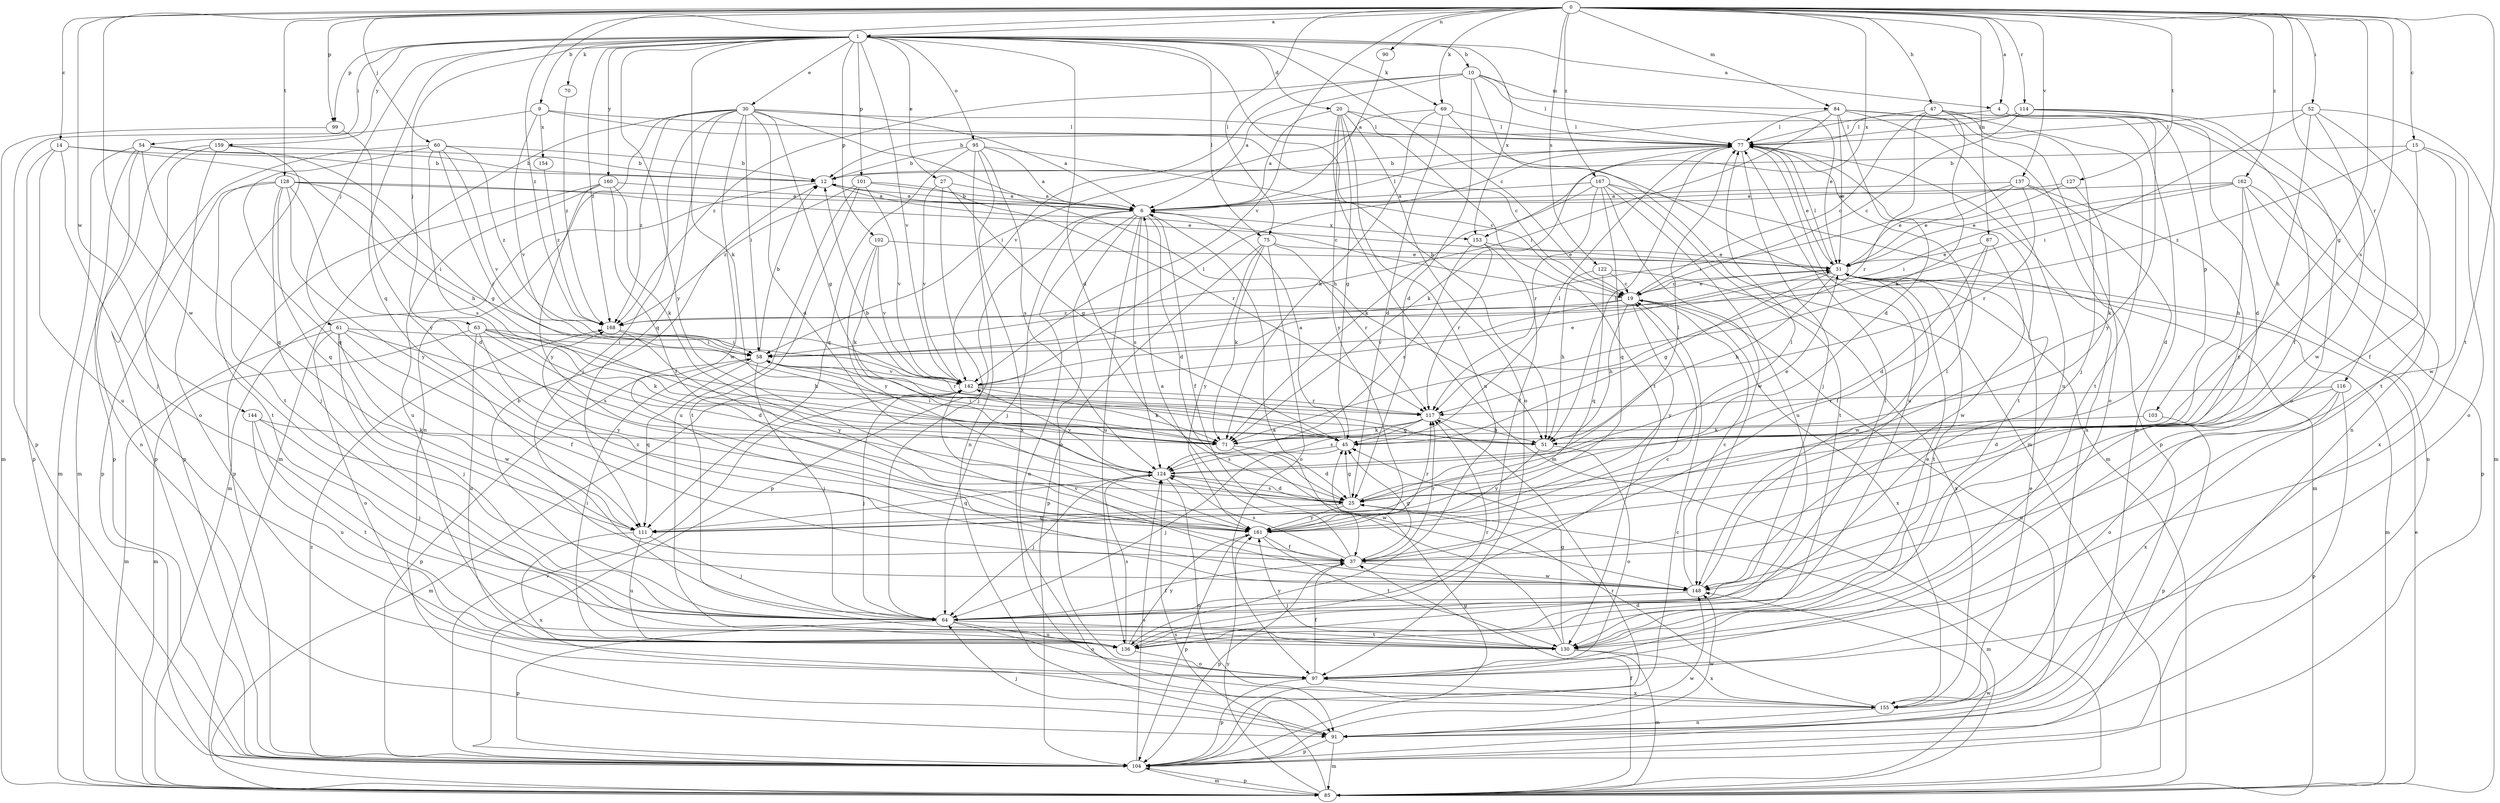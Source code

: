 strict digraph  {
0;
1;
4;
6;
9;
10;
12;
14;
15;
19;
20;
25;
27;
30;
31;
37;
45;
47;
51;
52;
54;
58;
60;
61;
63;
64;
69;
70;
71;
75;
77;
84;
85;
87;
90;
91;
95;
97;
99;
101;
102;
103;
104;
111;
114;
116;
117;
122;
124;
127;
128;
130;
136;
137;
142;
144;
148;
153;
154;
155;
159;
160;
161;
162;
167;
168;
0 -> 1  [label=a];
0 -> 4  [label=a];
0 -> 9  [label=b];
0 -> 14  [label=c];
0 -> 15  [label=c];
0 -> 45  [label=g];
0 -> 47  [label=h];
0 -> 52  [label=i];
0 -> 60  [label=j];
0 -> 69  [label=k];
0 -> 75  [label=l];
0 -> 84  [label=m];
0 -> 87  [label=n];
0 -> 90  [label=n];
0 -> 99  [label=p];
0 -> 114  [label=r];
0 -> 116  [label=r];
0 -> 122  [label=s];
0 -> 124  [label=s];
0 -> 127  [label=t];
0 -> 128  [label=t];
0 -> 130  [label=t];
0 -> 137  [label=v];
0 -> 142  [label=v];
0 -> 144  [label=w];
0 -> 148  [label=w];
0 -> 153  [label=x];
0 -> 162  [label=z];
0 -> 167  [label=z];
0 -> 168  [label=z];
1 -> 4  [label=a];
1 -> 10  [label=b];
1 -> 19  [label=c];
1 -> 20  [label=d];
1 -> 25  [label=d];
1 -> 27  [label=e];
1 -> 30  [label=e];
1 -> 51  [label=h];
1 -> 54  [label=i];
1 -> 61  [label=j];
1 -> 63  [label=j];
1 -> 69  [label=k];
1 -> 70  [label=k];
1 -> 71  [label=k];
1 -> 75  [label=l];
1 -> 95  [label=o];
1 -> 99  [label=p];
1 -> 101  [label=p];
1 -> 102  [label=p];
1 -> 111  [label=q];
1 -> 142  [label=v];
1 -> 153  [label=x];
1 -> 159  [label=y];
1 -> 160  [label=y];
1 -> 161  [label=y];
1 -> 168  [label=z];
4 -> 77  [label=l];
4 -> 91  [label=n];
4 -> 103  [label=p];
4 -> 161  [label=y];
6 -> 12  [label=b];
6 -> 25  [label=d];
6 -> 37  [label=f];
6 -> 64  [label=j];
6 -> 77  [label=l];
6 -> 91  [label=n];
6 -> 97  [label=o];
6 -> 104  [label=p];
6 -> 124  [label=s];
6 -> 136  [label=u];
6 -> 153  [label=x];
9 -> 19  [label=c];
9 -> 77  [label=l];
9 -> 104  [label=p];
9 -> 142  [label=v];
9 -> 154  [label=x];
10 -> 6  [label=a];
10 -> 25  [label=d];
10 -> 31  [label=e];
10 -> 77  [label=l];
10 -> 84  [label=m];
10 -> 85  [label=m];
10 -> 142  [label=v];
10 -> 168  [label=z];
12 -> 6  [label=a];
12 -> 19  [label=c];
12 -> 85  [label=m];
14 -> 12  [label=b];
14 -> 51  [label=h];
14 -> 64  [label=j];
14 -> 104  [label=p];
14 -> 136  [label=u];
15 -> 12  [label=b];
15 -> 37  [label=f];
15 -> 97  [label=o];
15 -> 148  [label=w];
15 -> 168  [label=z];
19 -> 31  [label=e];
19 -> 51  [label=h];
19 -> 91  [label=n];
19 -> 142  [label=v];
19 -> 155  [label=x];
19 -> 161  [label=y];
19 -> 168  [label=z];
20 -> 6  [label=a];
20 -> 45  [label=g];
20 -> 77  [label=l];
20 -> 85  [label=m];
20 -> 97  [label=o];
20 -> 130  [label=t];
20 -> 136  [label=u];
20 -> 161  [label=y];
25 -> 45  [label=g];
25 -> 77  [label=l];
25 -> 85  [label=m];
25 -> 111  [label=q];
25 -> 124  [label=s];
25 -> 161  [label=y];
27 -> 6  [label=a];
27 -> 45  [label=g];
27 -> 64  [label=j];
27 -> 142  [label=v];
30 -> 6  [label=a];
30 -> 25  [label=d];
30 -> 45  [label=g];
30 -> 51  [label=h];
30 -> 58  [label=i];
30 -> 64  [label=j];
30 -> 77  [label=l];
30 -> 85  [label=m];
30 -> 91  [label=n];
30 -> 111  [label=q];
30 -> 148  [label=w];
30 -> 168  [label=z];
31 -> 19  [label=c];
31 -> 45  [label=g];
31 -> 51  [label=h];
31 -> 77  [label=l];
31 -> 85  [label=m];
31 -> 130  [label=t];
31 -> 148  [label=w];
37 -> 6  [label=a];
37 -> 45  [label=g];
37 -> 104  [label=p];
37 -> 117  [label=r];
37 -> 124  [label=s];
37 -> 148  [label=w];
37 -> 168  [label=z];
45 -> 6  [label=a];
45 -> 58  [label=i];
45 -> 64  [label=j];
45 -> 77  [label=l];
45 -> 124  [label=s];
47 -> 19  [label=c];
47 -> 64  [label=j];
47 -> 71  [label=k];
47 -> 77  [label=l];
47 -> 91  [label=n];
47 -> 117  [label=r];
47 -> 130  [label=t];
51 -> 12  [label=b];
51 -> 97  [label=o];
51 -> 161  [label=y];
52 -> 51  [label=h];
52 -> 58  [label=i];
52 -> 77  [label=l];
52 -> 85  [label=m];
52 -> 130  [label=t];
52 -> 148  [label=w];
54 -> 12  [label=b];
54 -> 45  [label=g];
54 -> 85  [label=m];
54 -> 91  [label=n];
54 -> 104  [label=p];
54 -> 111  [label=q];
58 -> 12  [label=b];
58 -> 64  [label=j];
58 -> 104  [label=p];
58 -> 111  [label=q];
58 -> 117  [label=r];
58 -> 142  [label=v];
60 -> 12  [label=b];
60 -> 104  [label=p];
60 -> 111  [label=q];
60 -> 117  [label=r];
60 -> 124  [label=s];
60 -> 142  [label=v];
60 -> 168  [label=z];
61 -> 37  [label=f];
61 -> 58  [label=i];
61 -> 64  [label=j];
61 -> 85  [label=m];
61 -> 97  [label=o];
61 -> 124  [label=s];
61 -> 148  [label=w];
63 -> 25  [label=d];
63 -> 51  [label=h];
63 -> 58  [label=i];
63 -> 71  [label=k];
63 -> 85  [label=m];
63 -> 136  [label=u];
63 -> 161  [label=y];
64 -> 12  [label=b];
64 -> 19  [label=c];
64 -> 37  [label=f];
64 -> 97  [label=o];
64 -> 104  [label=p];
64 -> 130  [label=t];
64 -> 136  [label=u];
69 -> 25  [label=d];
69 -> 58  [label=i];
69 -> 71  [label=k];
69 -> 77  [label=l];
69 -> 85  [label=m];
70 -> 168  [label=z];
71 -> 25  [label=d];
71 -> 58  [label=i];
71 -> 148  [label=w];
75 -> 31  [label=e];
75 -> 71  [label=k];
75 -> 97  [label=o];
75 -> 104  [label=p];
75 -> 117  [label=r];
75 -> 161  [label=y];
77 -> 12  [label=b];
77 -> 31  [label=e];
77 -> 51  [label=h];
77 -> 64  [label=j];
77 -> 71  [label=k];
77 -> 130  [label=t];
77 -> 136  [label=u];
77 -> 155  [label=x];
84 -> 25  [label=d];
84 -> 31  [label=e];
84 -> 58  [label=i];
84 -> 77  [label=l];
84 -> 97  [label=o];
84 -> 104  [label=p];
84 -> 136  [label=u];
85 -> 31  [label=e];
85 -> 37  [label=f];
85 -> 104  [label=p];
85 -> 124  [label=s];
85 -> 148  [label=w];
85 -> 161  [label=y];
87 -> 25  [label=d];
87 -> 31  [label=e];
87 -> 37  [label=f];
87 -> 148  [label=w];
90 -> 6  [label=a];
91 -> 64  [label=j];
91 -> 85  [label=m];
91 -> 104  [label=p];
91 -> 148  [label=w];
95 -> 6  [label=a];
95 -> 12  [label=b];
95 -> 19  [label=c];
95 -> 91  [label=n];
95 -> 111  [label=q];
95 -> 124  [label=s];
95 -> 155  [label=x];
97 -> 37  [label=f];
97 -> 104  [label=p];
97 -> 155  [label=x];
99 -> 85  [label=m];
99 -> 161  [label=y];
101 -> 6  [label=a];
101 -> 117  [label=r];
101 -> 130  [label=t];
101 -> 136  [label=u];
101 -> 142  [label=v];
101 -> 168  [label=z];
102 -> 31  [label=e];
102 -> 71  [label=k];
102 -> 142  [label=v];
102 -> 161  [label=y];
103 -> 71  [label=k];
103 -> 104  [label=p];
104 -> 19  [label=c];
104 -> 45  [label=g];
104 -> 85  [label=m];
104 -> 117  [label=r];
104 -> 124  [label=s];
104 -> 142  [label=v];
104 -> 148  [label=w];
104 -> 168  [label=z];
111 -> 64  [label=j];
111 -> 136  [label=u];
111 -> 155  [label=x];
114 -> 12  [label=b];
114 -> 19  [label=c];
114 -> 25  [label=d];
114 -> 37  [label=f];
114 -> 77  [label=l];
114 -> 97  [label=o];
116 -> 25  [label=d];
116 -> 97  [label=o];
116 -> 104  [label=p];
116 -> 117  [label=r];
116 -> 155  [label=x];
117 -> 45  [label=g];
117 -> 51  [label=h];
117 -> 71  [label=k];
117 -> 124  [label=s];
122 -> 19  [label=c];
122 -> 51  [label=h];
122 -> 111  [label=q];
122 -> 155  [label=x];
124 -> 25  [label=d];
124 -> 31  [label=e];
124 -> 64  [label=j];
124 -> 91  [label=n];
124 -> 111  [label=q];
124 -> 142  [label=v];
127 -> 6  [label=a];
127 -> 31  [label=e];
127 -> 71  [label=k];
128 -> 6  [label=a];
128 -> 25  [label=d];
128 -> 31  [label=e];
128 -> 58  [label=i];
128 -> 64  [label=j];
128 -> 104  [label=p];
128 -> 111  [label=q];
128 -> 130  [label=t];
128 -> 161  [label=y];
130 -> 6  [label=a];
130 -> 45  [label=g];
130 -> 85  [label=m];
130 -> 155  [label=x];
130 -> 161  [label=y];
136 -> 31  [label=e];
136 -> 58  [label=i];
136 -> 77  [label=l];
136 -> 97  [label=o];
136 -> 117  [label=r];
136 -> 124  [label=s];
136 -> 161  [label=y];
137 -> 6  [label=a];
137 -> 25  [label=d];
137 -> 31  [label=e];
137 -> 58  [label=i];
137 -> 117  [label=r];
137 -> 161  [label=y];
142 -> 31  [label=e];
142 -> 64  [label=j];
142 -> 71  [label=k];
142 -> 77  [label=l];
142 -> 85  [label=m];
142 -> 117  [label=r];
144 -> 64  [label=j];
144 -> 71  [label=k];
144 -> 130  [label=t];
144 -> 136  [label=u];
148 -> 19  [label=c];
148 -> 64  [label=j];
148 -> 77  [label=l];
148 -> 142  [label=v];
153 -> 31  [label=e];
153 -> 37  [label=f];
153 -> 117  [label=r];
153 -> 124  [label=s];
154 -> 168  [label=z];
155 -> 25  [label=d];
155 -> 31  [label=e];
155 -> 91  [label=n];
159 -> 12  [label=b];
159 -> 85  [label=m];
159 -> 97  [label=o];
159 -> 104  [label=p];
159 -> 130  [label=t];
160 -> 6  [label=a];
160 -> 37  [label=f];
160 -> 71  [label=k];
160 -> 104  [label=p];
160 -> 136  [label=u];
160 -> 161  [label=y];
161 -> 37  [label=f];
161 -> 77  [label=l];
161 -> 104  [label=p];
161 -> 117  [label=r];
161 -> 130  [label=t];
162 -> 6  [label=a];
162 -> 31  [label=e];
162 -> 51  [label=h];
162 -> 58  [label=i];
162 -> 91  [label=n];
162 -> 104  [label=p];
162 -> 155  [label=x];
167 -> 6  [label=a];
167 -> 71  [label=k];
167 -> 85  [label=m];
167 -> 111  [label=q];
167 -> 117  [label=r];
167 -> 130  [label=t];
167 -> 136  [label=u];
167 -> 148  [label=w];
168 -> 58  [label=i];
168 -> 161  [label=y];
}
